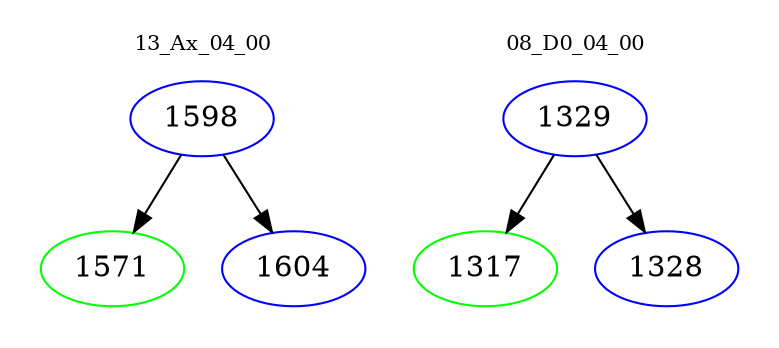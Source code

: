 digraph{
subgraph cluster_0 {
color = white
label = "13_Ax_04_00";
fontsize=10;
T0_1598 [label="1598", color="blue"]
T0_1598 -> T0_1571 [color="black"]
T0_1571 [label="1571", color="green"]
T0_1598 -> T0_1604 [color="black"]
T0_1604 [label="1604", color="blue"]
}
subgraph cluster_1 {
color = white
label = "08_D0_04_00";
fontsize=10;
T1_1329 [label="1329", color="blue"]
T1_1329 -> T1_1317 [color="black"]
T1_1317 [label="1317", color="green"]
T1_1329 -> T1_1328 [color="black"]
T1_1328 [label="1328", color="blue"]
}
}
